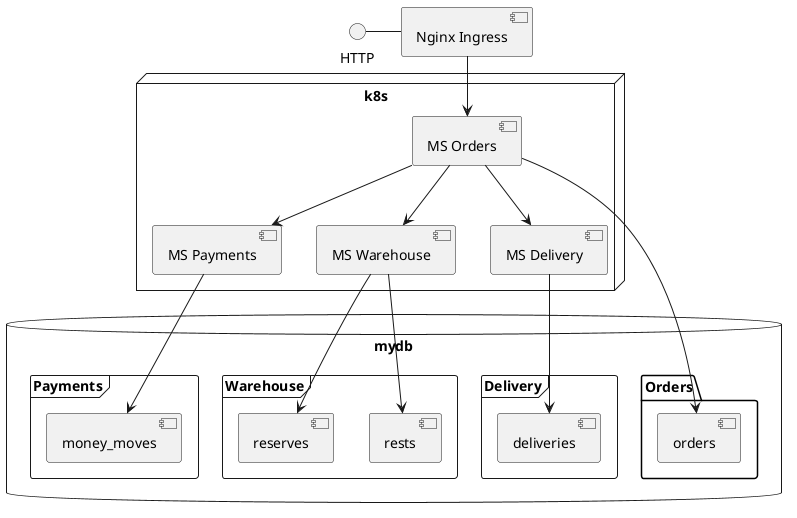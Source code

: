 @startuml

  HTTP - [Nginx Ingress]

node "k8s" {
  [MS Orders]
  [MS Payments]
  [MS Warehouse]
  [MS Delivery]
}

database "mydb" {
  folder "Orders" {
    [orders]
  }
  frame "Payments" {
    [money_moves]
  }
  frame "Warehouse" {
    [rests]
    [reserves]
  }
  frame "Delivery" {
    [deliveries]
  }
}


[Nginx Ingress] --> [MS Orders]
[MS Orders] --> [MS Payments]
[MS Orders] --> [MS Warehouse]
[MS Orders] --> [MS Delivery]
[MS Orders] --> [orders]
[MS Payments] --> [money_moves]
[MS Warehouse] --> [rests]
[MS Warehouse] --> [reserves]
[MS Delivery] --> [deliveries]
@enduml
